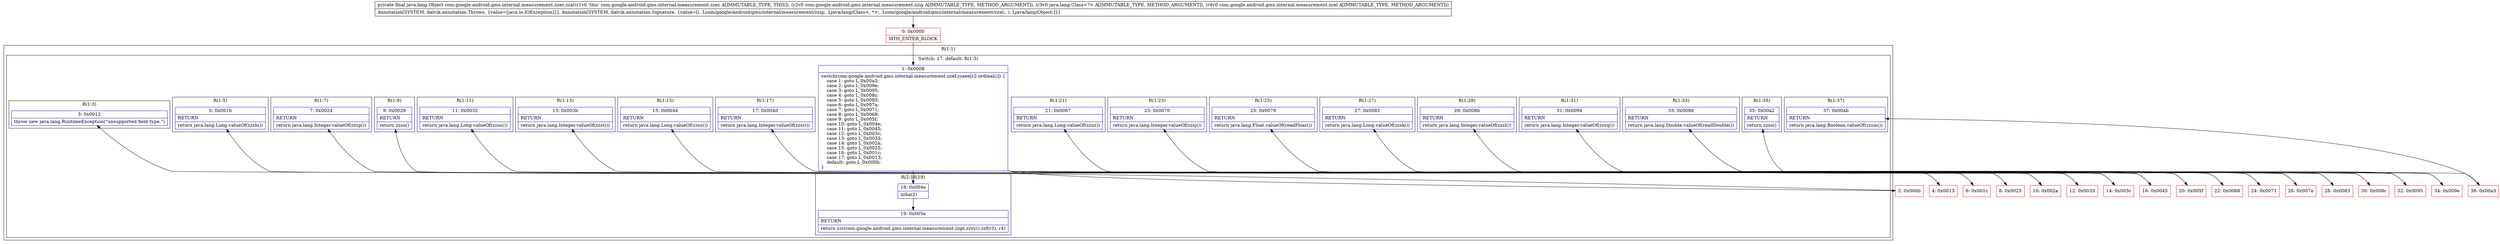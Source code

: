 digraph "CFG forcom.google.android.gms.internal.measurement.zzec.zza(Lcom\/google\/android\/gms\/internal\/measurement\/zzig;Ljava\/lang\/Class;Lcom\/google\/android\/gms\/internal\/measurement\/zzel;)Ljava\/lang\/Object;" {
subgraph cluster_Region_269605124 {
label = "R(1:1)";
node [shape=record,color=blue];
subgraph cluster_SwitchRegion_1302722410 {
label = "Switch: 17, default: R(1:3)";
node [shape=record,color=blue];
Node_1 [shape=record,label="{1\:\ 0x0008|switch(com.google.android.gms.internal.measurement.zzef.zzaee[r2.ordinal()]) \{\l    case 1: goto L_0x00a3;\l    case 2: goto L_0x009e;\l    case 3: goto L_0x0095;\l    case 4: goto L_0x008c;\l    case 5: goto L_0x0083;\l    case 6: goto L_0x007a;\l    case 7: goto L_0x0071;\l    case 8: goto L_0x0068;\l    case 9: goto L_0x005f;\l    case 10: goto L_0x004e;\l    case 11: goto L_0x0045;\l    case 12: goto L_0x003c;\l    case 13: goto L_0x0033;\l    case 14: goto L_0x002a;\l    case 15: goto L_0x0025;\l    case 16: goto L_0x001c;\l    case 17: goto L_0x0013;\l    default: goto L_0x000b;\l\}\l}"];
subgraph cluster_Region_1336673467 {
label = "R(1:37)";
node [shape=record,color=blue];
Node_37 [shape=record,label="{37\:\ 0x00ab|RETURN\l|return java.lang.Boolean.valueOf(zzsm())\l}"];
}
subgraph cluster_Region_1842517464 {
label = "R(1:35)";
node [shape=record,color=blue];
Node_35 [shape=record,label="{35\:\ 0x00a2|RETURN\l|return zzso()\l}"];
}
subgraph cluster_Region_1930803359 {
label = "R(1:33)";
node [shape=record,color=blue];
Node_33 [shape=record,label="{33\:\ 0x009d|RETURN\l|return java.lang.Double.valueOf(readDouble())\l}"];
}
subgraph cluster_Region_292097840 {
label = "R(1:31)";
node [shape=record,color=blue];
Node_31 [shape=record,label="{31\:\ 0x0094|RETURN\l|return java.lang.Integer.valueOf(zzsq())\l}"];
}
subgraph cluster_Region_1053775994 {
label = "R(1:29)";
node [shape=record,color=blue];
Node_29 [shape=record,label="{29\:\ 0x008b|RETURN\l|return java.lang.Integer.valueOf(zzsl())\l}"];
}
subgraph cluster_Region_1196062254 {
label = "R(1:27)";
node [shape=record,color=blue];
Node_27 [shape=record,label="{27\:\ 0x0082|RETURN\l|return java.lang.Long.valueOf(zzsk())\l}"];
}
subgraph cluster_Region_424017688 {
label = "R(1:25)";
node [shape=record,color=blue];
Node_25 [shape=record,label="{25\:\ 0x0079|RETURN\l|return java.lang.Float.valueOf(readFloat())\l}"];
}
subgraph cluster_Region_1074553743 {
label = "R(1:23)";
node [shape=record,color=blue];
Node_23 [shape=record,label="{23\:\ 0x0070|RETURN\l|return java.lang.Integer.valueOf(zzsj())\l}"];
}
subgraph cluster_Region_71626620 {
label = "R(1:21)";
node [shape=record,color=blue];
Node_21 [shape=record,label="{21\:\ 0x0067|RETURN\l|return java.lang.Long.valueOf(zzsi())\l}"];
}
subgraph cluster_Region_271258332 {
label = "R(2:18|19)";
node [shape=record,color=blue];
Node_18 [shape=record,label="{18\:\ 0x004e|zzba(2)\l}"];
Node_19 [shape=record,label="{19\:\ 0x005e|RETURN\l|return zzc(com.google.android.gms.internal.measurement.zzgt.zzvy().zzf(r3), r4)\l}"];
}
subgraph cluster_Region_648053502 {
label = "R(1:17)";
node [shape=record,color=blue];
Node_17 [shape=record,label="{17\:\ 0x004d|RETURN\l|return java.lang.Integer.valueOf(zzsr())\l}"];
}
subgraph cluster_Region_93560254 {
label = "R(1:15)";
node [shape=record,color=blue];
Node_15 [shape=record,label="{15\:\ 0x0044|RETURN\l|return java.lang.Long.valueOf(zzss())\l}"];
}
subgraph cluster_Region_646954367 {
label = "R(1:13)";
node [shape=record,color=blue];
Node_13 [shape=record,label="{13\:\ 0x003b|RETURN\l|return java.lang.Integer.valueOf(zzst())\l}"];
}
subgraph cluster_Region_1861936768 {
label = "R(1:11)";
node [shape=record,color=blue];
Node_11 [shape=record,label="{11\:\ 0x0032|RETURN\l|return java.lang.Long.valueOf(zzsu())\l}"];
}
subgraph cluster_Region_1290743507 {
label = "R(1:9)";
node [shape=record,color=blue];
Node_9 [shape=record,label="{9\:\ 0x0029|RETURN\l|return zzsn()\l}"];
}
subgraph cluster_Region_1434985629 {
label = "R(1:7)";
node [shape=record,color=blue];
Node_7 [shape=record,label="{7\:\ 0x0024|RETURN\l|return java.lang.Integer.valueOf(zzsp())\l}"];
}
subgraph cluster_Region_238493462 {
label = "R(1:5)";
node [shape=record,color=blue];
Node_5 [shape=record,label="{5\:\ 0x001b|RETURN\l|return java.lang.Long.valueOf(zzsh())\l}"];
}
subgraph cluster_Region_926955190 {
label = "R(1:3)";
node [shape=record,color=blue];
Node_3 [shape=record,label="{3\:\ 0x0012|throw new java.lang.RuntimeException(\"unsupported field type.\")\l}"];
}
}
}
Node_0 [shape=record,color=red,label="{0\:\ 0x0000|MTH_ENTER_BLOCK\l}"];
Node_2 [shape=record,color=red,label="{2\:\ 0x000b}"];
Node_4 [shape=record,color=red,label="{4\:\ 0x0013}"];
Node_6 [shape=record,color=red,label="{6\:\ 0x001c}"];
Node_8 [shape=record,color=red,label="{8\:\ 0x0025}"];
Node_10 [shape=record,color=red,label="{10\:\ 0x002a}"];
Node_12 [shape=record,color=red,label="{12\:\ 0x0033}"];
Node_14 [shape=record,color=red,label="{14\:\ 0x003c}"];
Node_16 [shape=record,color=red,label="{16\:\ 0x0045}"];
Node_20 [shape=record,color=red,label="{20\:\ 0x005f}"];
Node_22 [shape=record,color=red,label="{22\:\ 0x0068}"];
Node_24 [shape=record,color=red,label="{24\:\ 0x0071}"];
Node_26 [shape=record,color=red,label="{26\:\ 0x007a}"];
Node_28 [shape=record,color=red,label="{28\:\ 0x0083}"];
Node_30 [shape=record,color=red,label="{30\:\ 0x008c}"];
Node_32 [shape=record,color=red,label="{32\:\ 0x0095}"];
Node_34 [shape=record,color=red,label="{34\:\ 0x009e}"];
Node_36 [shape=record,color=red,label="{36\:\ 0x00a3}"];
MethodNode[shape=record,label="{private final java.lang.Object com.google.android.gms.internal.measurement.zzec.zza((r1v0 'this' com.google.android.gms.internal.measurement.zzec A[IMMUTABLE_TYPE, THIS]), (r2v0 com.google.android.gms.internal.measurement.zzig A[IMMUTABLE_TYPE, METHOD_ARGUMENT]), (r3v0 java.lang.Class\<?\> A[IMMUTABLE_TYPE, METHOD_ARGUMENT]), (r4v0 com.google.android.gms.internal.measurement.zzel A[IMMUTABLE_TYPE, METHOD_ARGUMENT]))  | Annotation[SYSTEM, dalvik.annotation.Throws, \{value=[java.io.IOException]\}], Annotation[SYSTEM, dalvik.annotation.Signature, \{value=[(, Lcom\/google\/android\/gms\/internal\/measurement\/zzig;, Ljava\/lang\/Class\<, *\>;, Lcom\/google\/android\/gms\/internal\/measurement\/zzel;, ), Ljava\/lang\/Object;]\}]\l}"];
MethodNode -> Node_0;
Node_1 -> Node_2;
Node_1 -> Node_4;
Node_1 -> Node_6;
Node_1 -> Node_8;
Node_1 -> Node_10;
Node_1 -> Node_12;
Node_1 -> Node_14;
Node_1 -> Node_16;
Node_1 -> Node_18;
Node_1 -> Node_20;
Node_1 -> Node_22;
Node_1 -> Node_24;
Node_1 -> Node_26;
Node_1 -> Node_28;
Node_1 -> Node_30;
Node_1 -> Node_32;
Node_1 -> Node_34;
Node_1 -> Node_36;
Node_18 -> Node_19;
Node_0 -> Node_1;
Node_2 -> Node_3;
Node_4 -> Node_5;
Node_6 -> Node_7;
Node_8 -> Node_9;
Node_10 -> Node_11;
Node_12 -> Node_13;
Node_14 -> Node_15;
Node_16 -> Node_17;
Node_20 -> Node_21;
Node_22 -> Node_23;
Node_24 -> Node_25;
Node_26 -> Node_27;
Node_28 -> Node_29;
Node_30 -> Node_31;
Node_32 -> Node_33;
Node_34 -> Node_35;
Node_36 -> Node_37;
}


